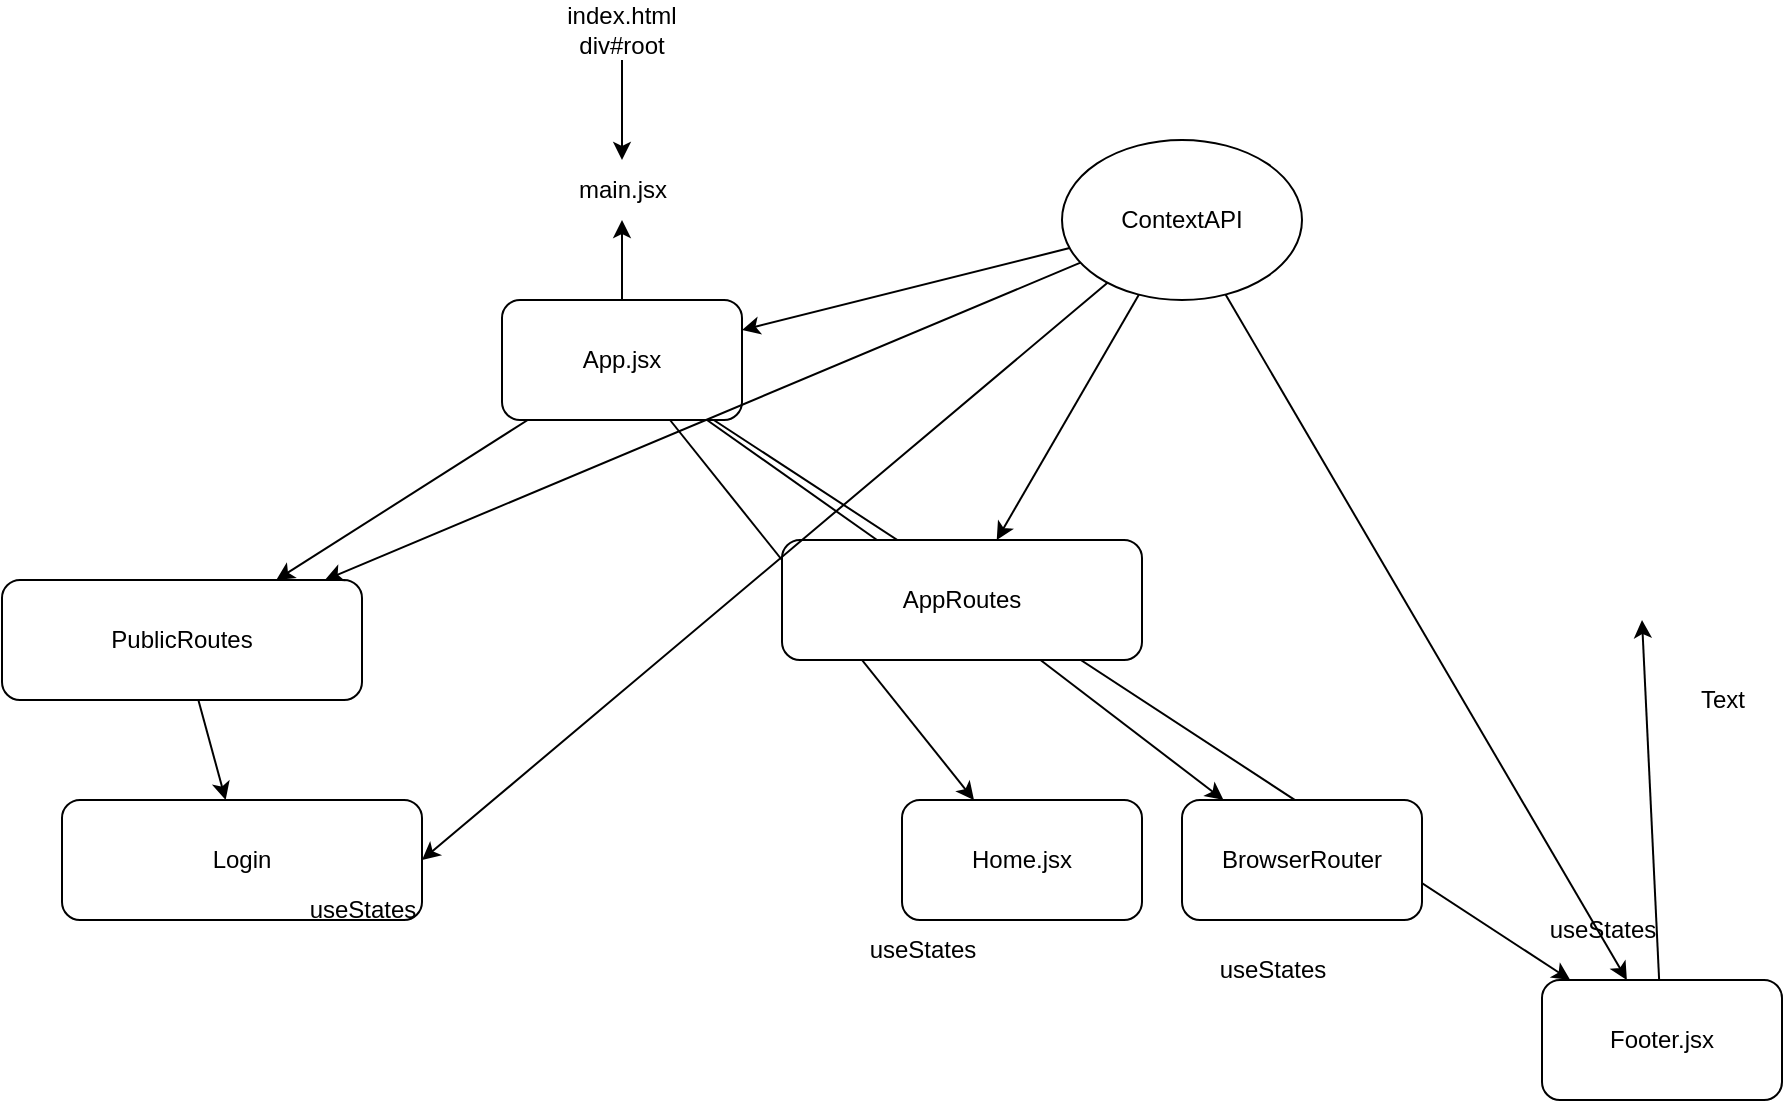 <mxfile>
    <diagram id="PB6Ygf-UySL7DGZircXr" name="Page-1">
        <mxGraphModel dx="2158" dy="494" grid="1" gridSize="10" guides="1" tooltips="1" connect="1" arrows="1" fold="1" page="1" pageScale="1" pageWidth="850" pageHeight="1100" math="0" shadow="0">
            <root>
                <mxCell id="0"/>
                <mxCell id="1" parent="0"/>
                <mxCell id="4" style="edgeStyle=none;html=1;" parent="1" source="3" edge="1">
                    <mxGeometry relative="1" as="geometry">
                        <mxPoint x="140" y="110" as="targetPoint"/>
                    </mxGeometry>
                </mxCell>
                <mxCell id="3" value="index.html&lt;br&gt;div#root" style="text;html=1;strokeColor=none;fillColor=none;align=center;verticalAlign=middle;whiteSpace=wrap;rounded=0;" parent="1" vertex="1">
                    <mxGeometry x="110" y="30" width="60" height="30" as="geometry"/>
                </mxCell>
                <mxCell id="6" value="main.jsx" style="text;html=1;align=center;verticalAlign=middle;resizable=0;points=[];autosize=1;strokeColor=none;fillColor=none;" parent="1" vertex="1">
                    <mxGeometry x="105" y="110" width="70" height="30" as="geometry"/>
                </mxCell>
                <mxCell id="8" style="edgeStyle=none;html=1;" parent="1" source="7" target="6" edge="1">
                    <mxGeometry relative="1" as="geometry"/>
                </mxCell>
                <mxCell id="12" style="edgeStyle=none;html=1;startArrow=none;" parent="1" source="16" target="11" edge="1">
                    <mxGeometry relative="1" as="geometry"/>
                </mxCell>
                <mxCell id="13" style="edgeStyle=none;html=1;" parent="1" source="7" target="9" edge="1">
                    <mxGeometry relative="1" as="geometry"/>
                </mxCell>
                <mxCell id="14" style="edgeStyle=none;html=1;" parent="1" source="7" target="10" edge="1">
                    <mxGeometry relative="1" as="geometry"/>
                </mxCell>
                <mxCell id="18" style="edgeStyle=none;html=1;" parent="1" source="7" target="17" edge="1">
                    <mxGeometry relative="1" as="geometry"/>
                </mxCell>
                <mxCell id="7" value="App.jsx" style="rounded=1;whiteSpace=wrap;html=1;" parent="1" vertex="1">
                    <mxGeometry x="80" y="180" width="120" height="60" as="geometry"/>
                </mxCell>
                <mxCell id="9" value="Home.jsx" style="rounded=1;whiteSpace=wrap;html=1;" parent="1" vertex="1">
                    <mxGeometry x="280" y="430" width="120" height="60" as="geometry"/>
                </mxCell>
                <mxCell id="34" value="" style="edgeStyle=none;html=1;" parent="1" source="10" edge="1">
                    <mxGeometry relative="1" as="geometry">
                        <mxPoint x="650" y="340.0" as="targetPoint"/>
                    </mxGeometry>
                </mxCell>
                <mxCell id="10" value="Footer.jsx" style="rounded=1;whiteSpace=wrap;html=1;" parent="1" vertex="1">
                    <mxGeometry x="600" y="520" width="120" height="60" as="geometry"/>
                </mxCell>
                <mxCell id="11" value="BrowserRouter" style="rounded=1;whiteSpace=wrap;html=1;" parent="1" vertex="1">
                    <mxGeometry x="420" y="430" width="120" height="60" as="geometry"/>
                </mxCell>
                <mxCell id="15" value="Login" style="rounded=1;whiteSpace=wrap;html=1;direction=south;" parent="1" vertex="1">
                    <mxGeometry x="-140" y="430" width="180" height="60" as="geometry"/>
                </mxCell>
                <mxCell id="19" style="edgeStyle=none;html=1;" parent="1" source="17" target="15" edge="1">
                    <mxGeometry relative="1" as="geometry"/>
                </mxCell>
                <mxCell id="17" value="PublicRoutes" style="rounded=1;whiteSpace=wrap;html=1;direction=south;" parent="1" vertex="1">
                    <mxGeometry x="-170" y="320" width="180" height="60" as="geometry"/>
                </mxCell>
                <mxCell id="20" value="" style="edgeStyle=none;html=1;endArrow=none;" parent="1" source="7" target="16" edge="1">
                    <mxGeometry relative="1" as="geometry">
                        <mxPoint x="182.5" y="250" as="sourcePoint"/>
                        <mxPoint x="437.5" y="430" as="targetPoint"/>
                    </mxGeometry>
                </mxCell>
                <mxCell id="16" value="AppRoutes" style="rounded=1;whiteSpace=wrap;html=1;direction=south;" parent="1" vertex="1">
                    <mxGeometry x="220" y="300" width="180" height="60" as="geometry"/>
                </mxCell>
                <mxCell id="28" style="edgeStyle=none;html=1;entryX=1;entryY=0.25;entryDx=0;entryDy=0;" parent="1" source="22" target="7" edge="1">
                    <mxGeometry relative="1" as="geometry"/>
                </mxCell>
                <mxCell id="29" style="edgeStyle=none;html=1;" parent="1" source="22" target="17" edge="1">
                    <mxGeometry relative="1" as="geometry"/>
                </mxCell>
                <mxCell id="30" style="edgeStyle=none;html=1;" parent="1" source="22" target="16" edge="1">
                    <mxGeometry relative="1" as="geometry"/>
                </mxCell>
                <mxCell id="31" style="edgeStyle=none;html=1;" parent="1" source="22" target="10" edge="1">
                    <mxGeometry relative="1" as="geometry"/>
                </mxCell>
                <mxCell id="32" style="edgeStyle=none;html=1;entryX=0.5;entryY=0;entryDx=0;entryDy=0;" parent="1" source="22" target="15" edge="1">
                    <mxGeometry relative="1" as="geometry"/>
                </mxCell>
                <mxCell id="22" value="ContextAPI" style="ellipse;whiteSpace=wrap;html=1;" parent="1" vertex="1">
                    <mxGeometry x="360" y="100" width="120" height="80" as="geometry"/>
                </mxCell>
                <mxCell id="24" value="useStates" style="text;html=1;align=center;verticalAlign=middle;resizable=0;points=[];autosize=1;strokeColor=none;fillColor=none;" parent="1" vertex="1">
                    <mxGeometry x="250" y="490" width="80" height="30" as="geometry"/>
                </mxCell>
                <mxCell id="25" value="useStates" style="text;html=1;align=center;verticalAlign=middle;resizable=0;points=[];autosize=1;strokeColor=none;fillColor=none;" parent="1" vertex="1">
                    <mxGeometry x="425" y="500" width="80" height="30" as="geometry"/>
                </mxCell>
                <mxCell id="26" value="useStates" style="text;html=1;align=center;verticalAlign=middle;resizable=0;points=[];autosize=1;strokeColor=none;fillColor=none;" parent="1" vertex="1">
                    <mxGeometry x="590" y="480" width="80" height="30" as="geometry"/>
                </mxCell>
                <mxCell id="27" value="useStates" style="text;html=1;align=center;verticalAlign=middle;resizable=0;points=[];autosize=1;strokeColor=none;fillColor=none;" parent="1" vertex="1">
                    <mxGeometry x="-30" y="470" width="80" height="30" as="geometry"/>
                </mxCell>
                <mxCell id="35" value="Text" style="text;html=1;align=center;verticalAlign=middle;resizable=0;points=[];autosize=1;strokeColor=none;fillColor=none;" parent="1" vertex="1">
                    <mxGeometry x="665" y="365" width="50" height="30" as="geometry"/>
                </mxCell>
            </root>
        </mxGraphModel>
    </diagram>
</mxfile>